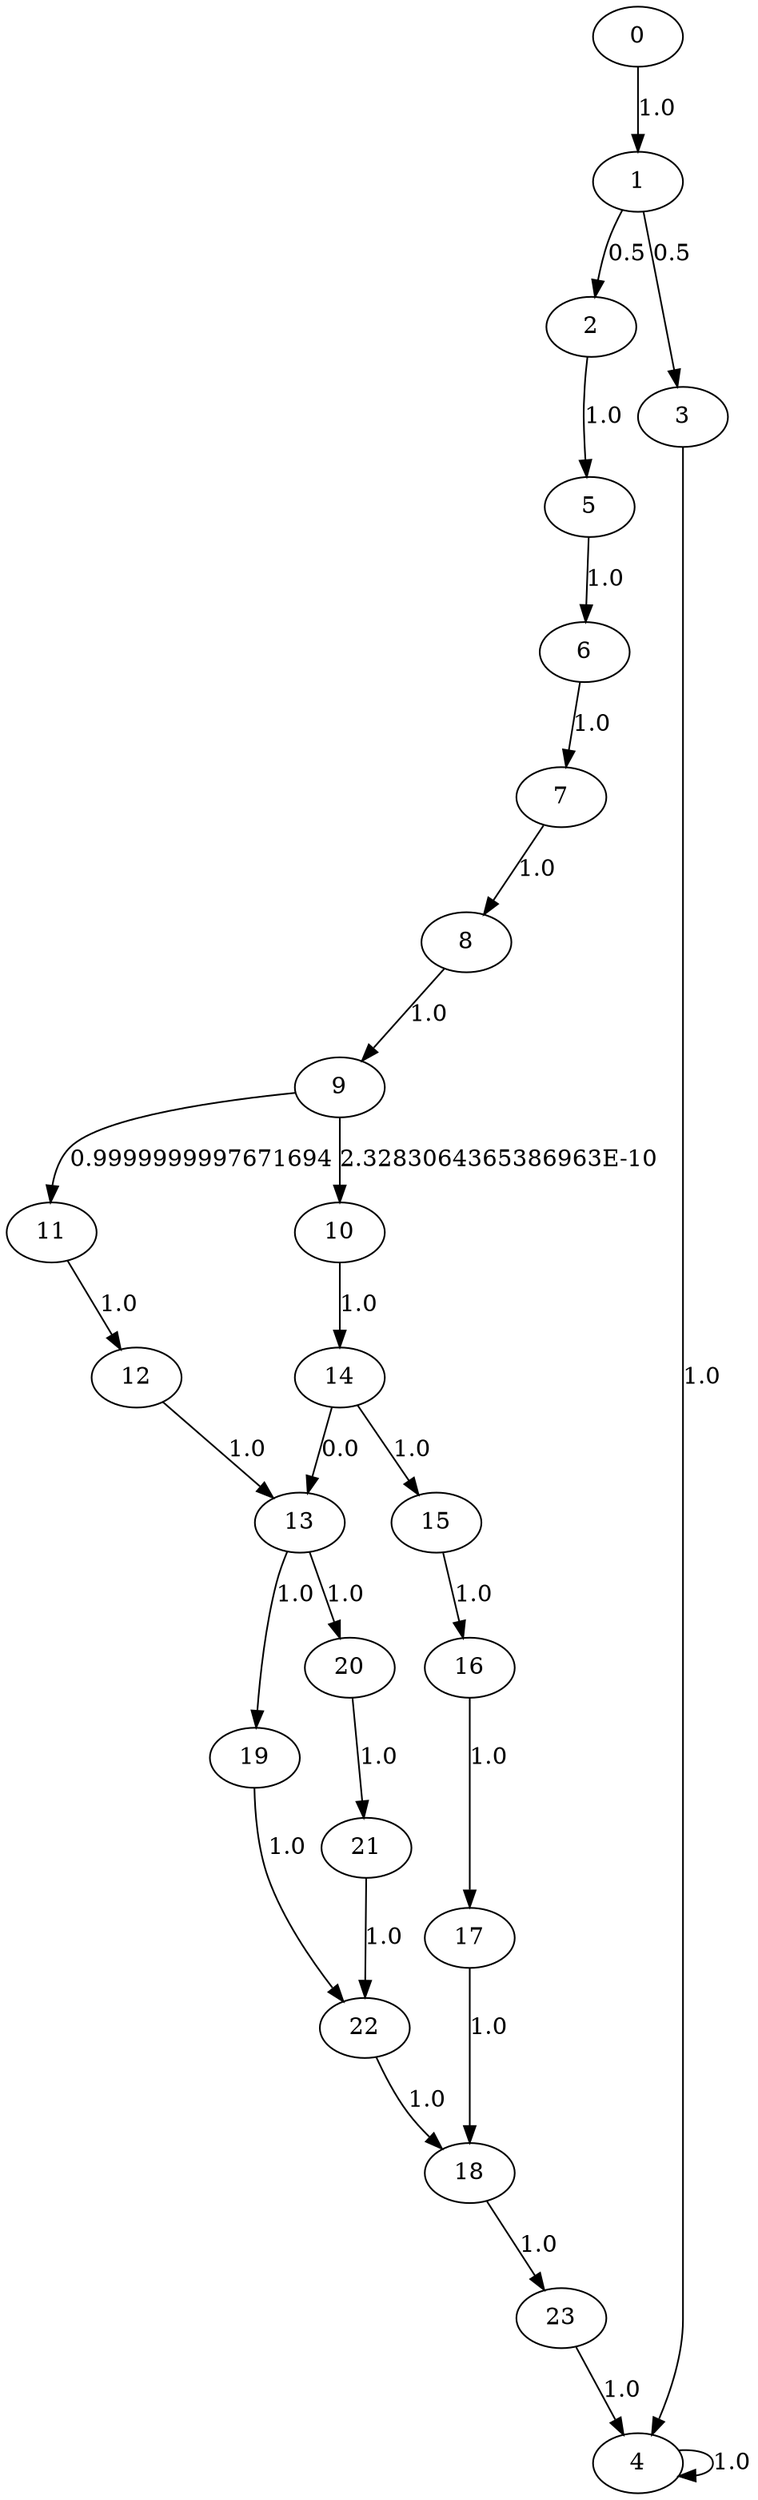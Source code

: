 digraph {
	11 -> 12[label= "1.0"];
	22 -> 18[label= "1.0"];
	12 -> 13[label= "1.0"];
	23 -> 4[label= "1.0"];
	13 -> 19[label= "1.0"];
	13 -> 20[label= "1.0"];
	14 -> 13[label= "0.0"];
	14 -> 15[label= "1.0"];
	15 -> 16[label= "1.0"];
	16 -> 17[label= "1.0"];
	17 -> 18[label= "1.0"];
	18 -> 23[label= "1.0"];
	19 -> 22[label= "1.0"];
	0 -> 1[label= "1.0"];
	1 -> 2[label= "0.5"];
	1 -> 3[label= "0.5"];
	2 -> 5[label= "1.0"];
	3 -> 4[label= "1.0"];
	4 -> 4[label= "1.0"];
	5 -> 6[label= "1.0"];
	6 -> 7[label= "1.0"];
	7 -> 8[label= "1.0"];
	8 -> 9[label= "1.0"];
	9 -> 10[label= "2.3283064365386963E-10"];
	9 -> 11[label= "0.9999999997671694"];
	20 -> 21[label= "1.0"];
	10 -> 14[label= "1.0"];
	21 -> 22[label= "1.0"];
}
